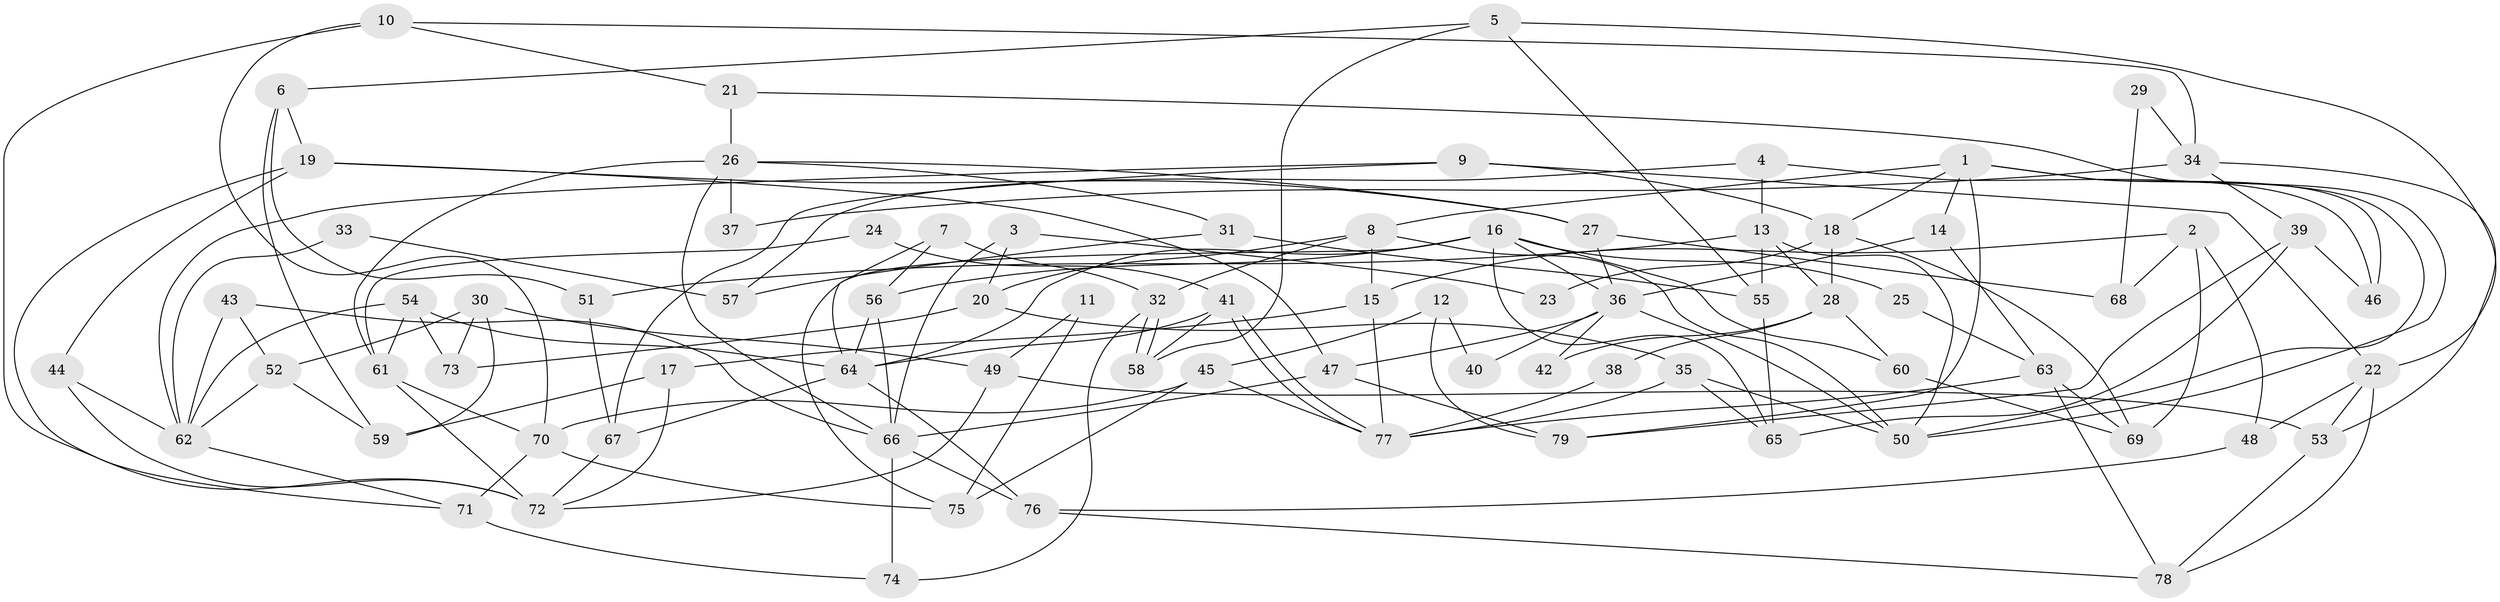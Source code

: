// Generated by graph-tools (version 1.1) at 2025/49/03/09/25 04:49:32]
// undirected, 79 vertices, 158 edges
graph export_dot {
graph [start="1"]
  node [color=gray90,style=filled];
  1;
  2;
  3;
  4;
  5;
  6;
  7;
  8;
  9;
  10;
  11;
  12;
  13;
  14;
  15;
  16;
  17;
  18;
  19;
  20;
  21;
  22;
  23;
  24;
  25;
  26;
  27;
  28;
  29;
  30;
  31;
  32;
  33;
  34;
  35;
  36;
  37;
  38;
  39;
  40;
  41;
  42;
  43;
  44;
  45;
  46;
  47;
  48;
  49;
  50;
  51;
  52;
  53;
  54;
  55;
  56;
  57;
  58;
  59;
  60;
  61;
  62;
  63;
  64;
  65;
  66;
  67;
  68;
  69;
  70;
  71;
  72;
  73;
  74;
  75;
  76;
  77;
  78;
  79;
  1 -- 8;
  1 -- 14;
  1 -- 18;
  1 -- 46;
  1 -- 50;
  1 -- 79;
  2 -- 48;
  2 -- 69;
  2 -- 15;
  2 -- 68;
  3 -- 20;
  3 -- 66;
  3 -- 23;
  4 -- 13;
  4 -- 46;
  4 -- 57;
  5 -- 58;
  5 -- 6;
  5 -- 22;
  5 -- 55;
  6 -- 51;
  6 -- 59;
  6 -- 19;
  7 -- 64;
  7 -- 32;
  7 -- 56;
  8 -- 15;
  8 -- 50;
  8 -- 20;
  8 -- 32;
  9 -- 22;
  9 -- 62;
  9 -- 18;
  9 -- 67;
  10 -- 34;
  10 -- 21;
  10 -- 70;
  10 -- 72;
  11 -- 49;
  11 -- 75;
  12 -- 45;
  12 -- 79;
  12 -- 40;
  13 -- 55;
  13 -- 28;
  13 -- 50;
  13 -- 51;
  14 -- 36;
  14 -- 63;
  15 -- 77;
  15 -- 17;
  16 -- 36;
  16 -- 56;
  16 -- 25;
  16 -- 60;
  16 -- 64;
  16 -- 65;
  16 -- 75;
  17 -- 72;
  17 -- 59;
  18 -- 23;
  18 -- 28;
  18 -- 69;
  19 -- 27;
  19 -- 44;
  19 -- 47;
  19 -- 71;
  20 -- 73;
  20 -- 35;
  21 -- 26;
  21 -- 50;
  22 -- 53;
  22 -- 48;
  22 -- 78;
  24 -- 61;
  24 -- 41;
  25 -- 63;
  26 -- 66;
  26 -- 61;
  26 -- 27;
  26 -- 31;
  26 -- 37;
  27 -- 36;
  27 -- 68;
  28 -- 60;
  28 -- 38;
  28 -- 42;
  29 -- 68;
  29 -- 34;
  30 -- 59;
  30 -- 52;
  30 -- 49;
  30 -- 73;
  31 -- 55;
  31 -- 57;
  32 -- 58;
  32 -- 58;
  32 -- 74;
  33 -- 57;
  33 -- 62;
  34 -- 53;
  34 -- 39;
  34 -- 37;
  35 -- 50;
  35 -- 65;
  35 -- 77;
  36 -- 47;
  36 -- 50;
  36 -- 40;
  36 -- 42;
  38 -- 77;
  39 -- 65;
  39 -- 79;
  39 -- 46;
  41 -- 64;
  41 -- 77;
  41 -- 77;
  41 -- 58;
  43 -- 66;
  43 -- 62;
  43 -- 52;
  44 -- 72;
  44 -- 62;
  45 -- 77;
  45 -- 75;
  45 -- 70;
  47 -- 66;
  47 -- 79;
  48 -- 76;
  49 -- 72;
  49 -- 53;
  51 -- 67;
  52 -- 62;
  52 -- 59;
  53 -- 78;
  54 -- 62;
  54 -- 64;
  54 -- 61;
  54 -- 73;
  55 -- 65;
  56 -- 64;
  56 -- 66;
  60 -- 69;
  61 -- 70;
  61 -- 72;
  62 -- 71;
  63 -- 78;
  63 -- 77;
  63 -- 69;
  64 -- 67;
  64 -- 76;
  66 -- 74;
  66 -- 76;
  67 -- 72;
  70 -- 71;
  70 -- 75;
  71 -- 74;
  76 -- 78;
}
